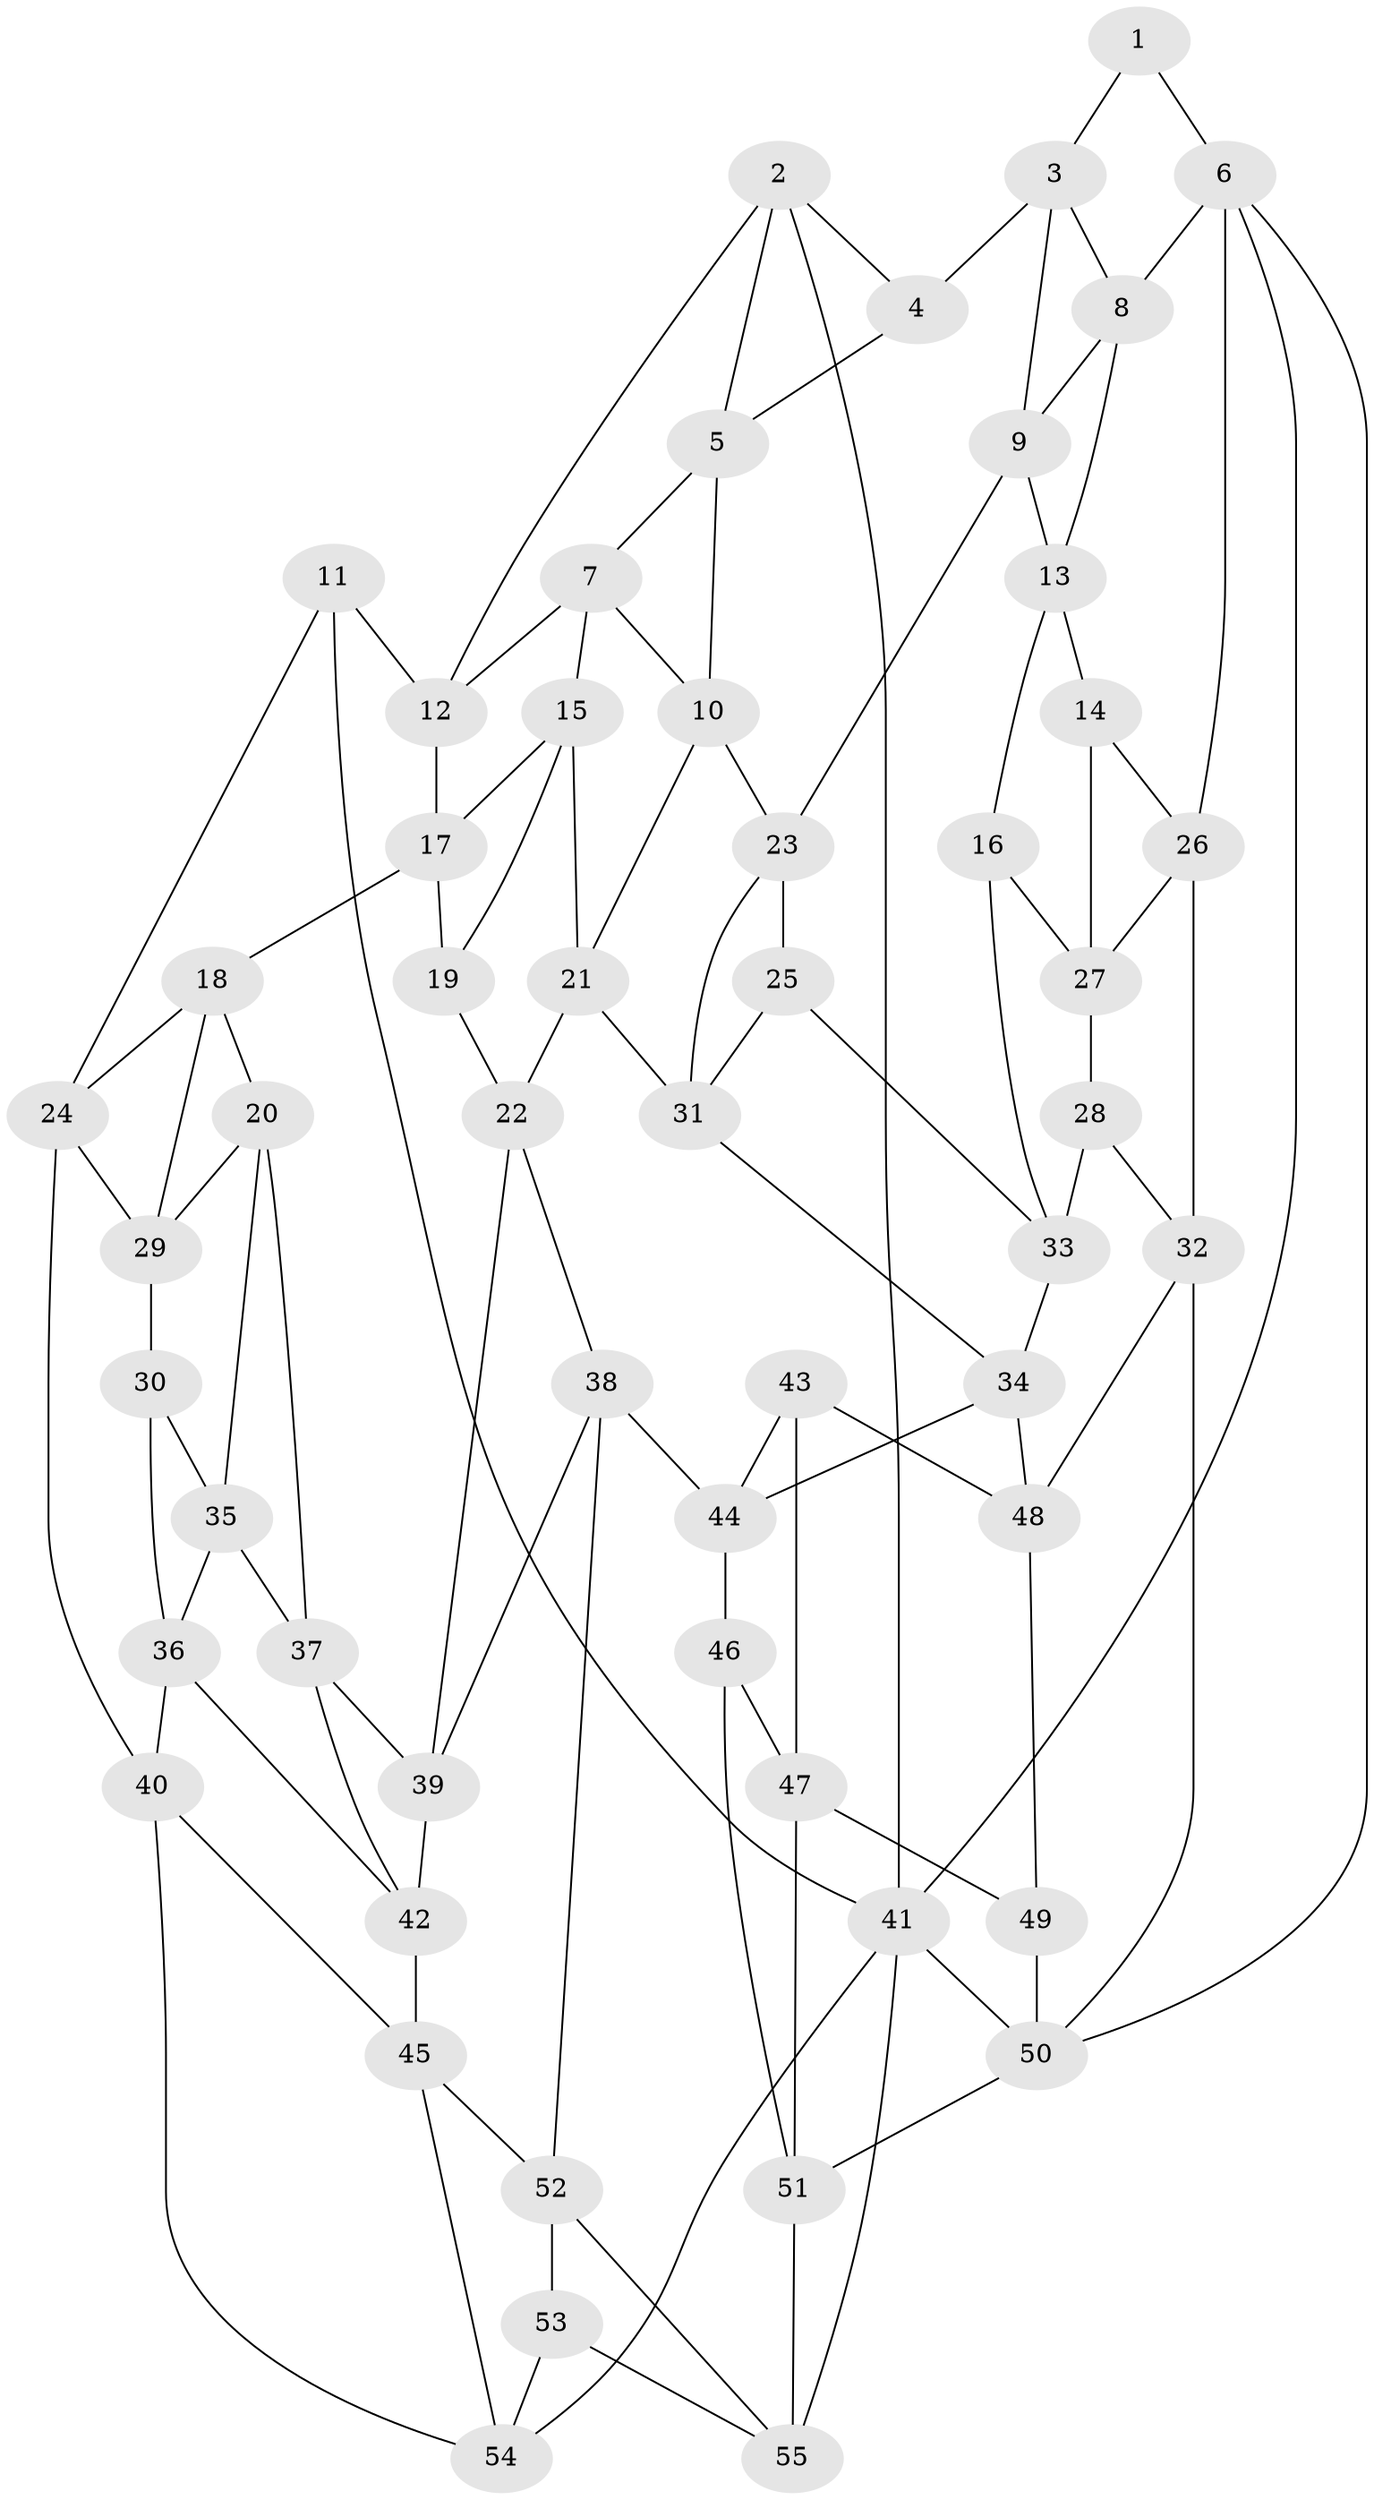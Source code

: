 // original degree distribution, {3: 0.01818181818181818, 6: 0.2545454545454545, 4: 0.2727272727272727, 5: 0.45454545454545453}
// Generated by graph-tools (version 1.1) at 2025/51/03/09/25 03:51:05]
// undirected, 55 vertices, 105 edges
graph export_dot {
graph [start="1"]
  node [color=gray90,style=filled];
  1;
  2;
  3;
  4;
  5;
  6;
  7;
  8;
  9;
  10;
  11;
  12;
  13;
  14;
  15;
  16;
  17;
  18;
  19;
  20;
  21;
  22;
  23;
  24;
  25;
  26;
  27;
  28;
  29;
  30;
  31;
  32;
  33;
  34;
  35;
  36;
  37;
  38;
  39;
  40;
  41;
  42;
  43;
  44;
  45;
  46;
  47;
  48;
  49;
  50;
  51;
  52;
  53;
  54;
  55;
  1 -- 3 [weight=1.0];
  1 -- 6 [weight=1.0];
  2 -- 4 [weight=1.0];
  2 -- 5 [weight=1.0];
  2 -- 12 [weight=1.0];
  2 -- 41 [weight=1.0];
  3 -- 4 [weight=1.0];
  3 -- 8 [weight=1.0];
  3 -- 9 [weight=1.0];
  4 -- 5 [weight=1.0];
  5 -- 7 [weight=1.0];
  5 -- 10 [weight=1.0];
  6 -- 8 [weight=1.0];
  6 -- 26 [weight=1.0];
  6 -- 41 [weight=1.0];
  6 -- 50 [weight=1.0];
  7 -- 10 [weight=1.0];
  7 -- 12 [weight=1.0];
  7 -- 15 [weight=1.0];
  8 -- 9 [weight=1.0];
  8 -- 13 [weight=1.0];
  9 -- 13 [weight=1.0];
  9 -- 23 [weight=1.0];
  10 -- 21 [weight=1.0];
  10 -- 23 [weight=1.0];
  11 -- 12 [weight=1.0];
  11 -- 24 [weight=1.0];
  11 -- 41 [weight=1.0];
  12 -- 17 [weight=1.0];
  13 -- 14 [weight=1.0];
  13 -- 16 [weight=1.0];
  14 -- 26 [weight=1.0];
  14 -- 27 [weight=1.0];
  15 -- 17 [weight=1.0];
  15 -- 19 [weight=1.0];
  15 -- 21 [weight=1.0];
  16 -- 27 [weight=1.0];
  16 -- 33 [weight=1.0];
  17 -- 18 [weight=1.0];
  17 -- 19 [weight=1.0];
  18 -- 20 [weight=1.0];
  18 -- 24 [weight=1.0];
  18 -- 29 [weight=1.0];
  19 -- 22 [weight=1.0];
  20 -- 29 [weight=1.0];
  20 -- 35 [weight=1.0];
  20 -- 37 [weight=1.0];
  21 -- 22 [weight=1.0];
  21 -- 31 [weight=1.0];
  22 -- 38 [weight=1.0];
  22 -- 39 [weight=1.0];
  23 -- 25 [weight=1.0];
  23 -- 31 [weight=1.0];
  24 -- 29 [weight=1.0];
  24 -- 40 [weight=1.0];
  25 -- 31 [weight=1.0];
  25 -- 33 [weight=1.0];
  26 -- 27 [weight=1.0];
  26 -- 32 [weight=1.0];
  27 -- 28 [weight=1.0];
  28 -- 32 [weight=1.0];
  28 -- 33 [weight=1.0];
  29 -- 30 [weight=1.0];
  30 -- 35 [weight=1.0];
  30 -- 36 [weight=1.0];
  31 -- 34 [weight=1.0];
  32 -- 48 [weight=1.0];
  32 -- 50 [weight=1.0];
  33 -- 34 [weight=1.0];
  34 -- 44 [weight=1.0];
  34 -- 48 [weight=1.0];
  35 -- 36 [weight=1.0];
  35 -- 37 [weight=1.0];
  36 -- 40 [weight=1.0];
  36 -- 42 [weight=1.0];
  37 -- 39 [weight=1.0];
  37 -- 42 [weight=1.0];
  38 -- 39 [weight=1.0];
  38 -- 44 [weight=1.0];
  38 -- 52 [weight=1.0];
  39 -- 42 [weight=1.0];
  40 -- 45 [weight=1.0];
  40 -- 54 [weight=1.0];
  41 -- 50 [weight=1.0];
  41 -- 54 [weight=1.0];
  41 -- 55 [weight=1.0];
  42 -- 45 [weight=1.0];
  43 -- 44 [weight=1.0];
  43 -- 47 [weight=1.0];
  43 -- 48 [weight=1.0];
  44 -- 46 [weight=1.0];
  45 -- 52 [weight=1.0];
  45 -- 54 [weight=1.0];
  46 -- 47 [weight=1.0];
  46 -- 51 [weight=1.0];
  47 -- 49 [weight=1.0];
  47 -- 51 [weight=1.0];
  48 -- 49 [weight=1.0];
  49 -- 50 [weight=1.0];
  50 -- 51 [weight=1.0];
  51 -- 55 [weight=1.0];
  52 -- 53 [weight=1.0];
  52 -- 55 [weight=1.0];
  53 -- 54 [weight=1.0];
  53 -- 55 [weight=1.0];
}
